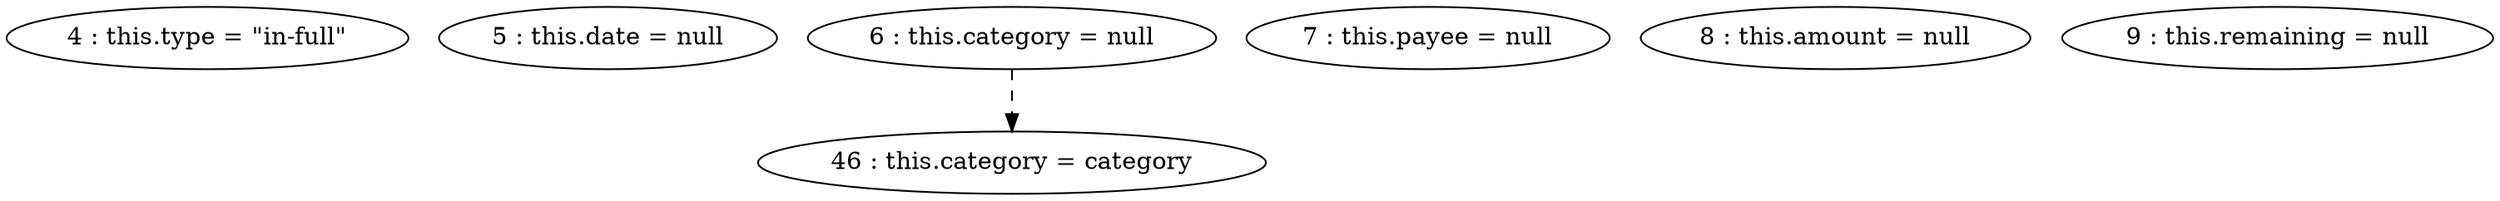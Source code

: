 digraph G {
"4 : this.type = \"in-full\""
"5 : this.date = null"
"6 : this.category = null"
"6 : this.category = null" -> "46 : this.category = category" [style=dashed]
"7 : this.payee = null"
"8 : this.amount = null"
"9 : this.remaining = null"
"46 : this.category = category"
}